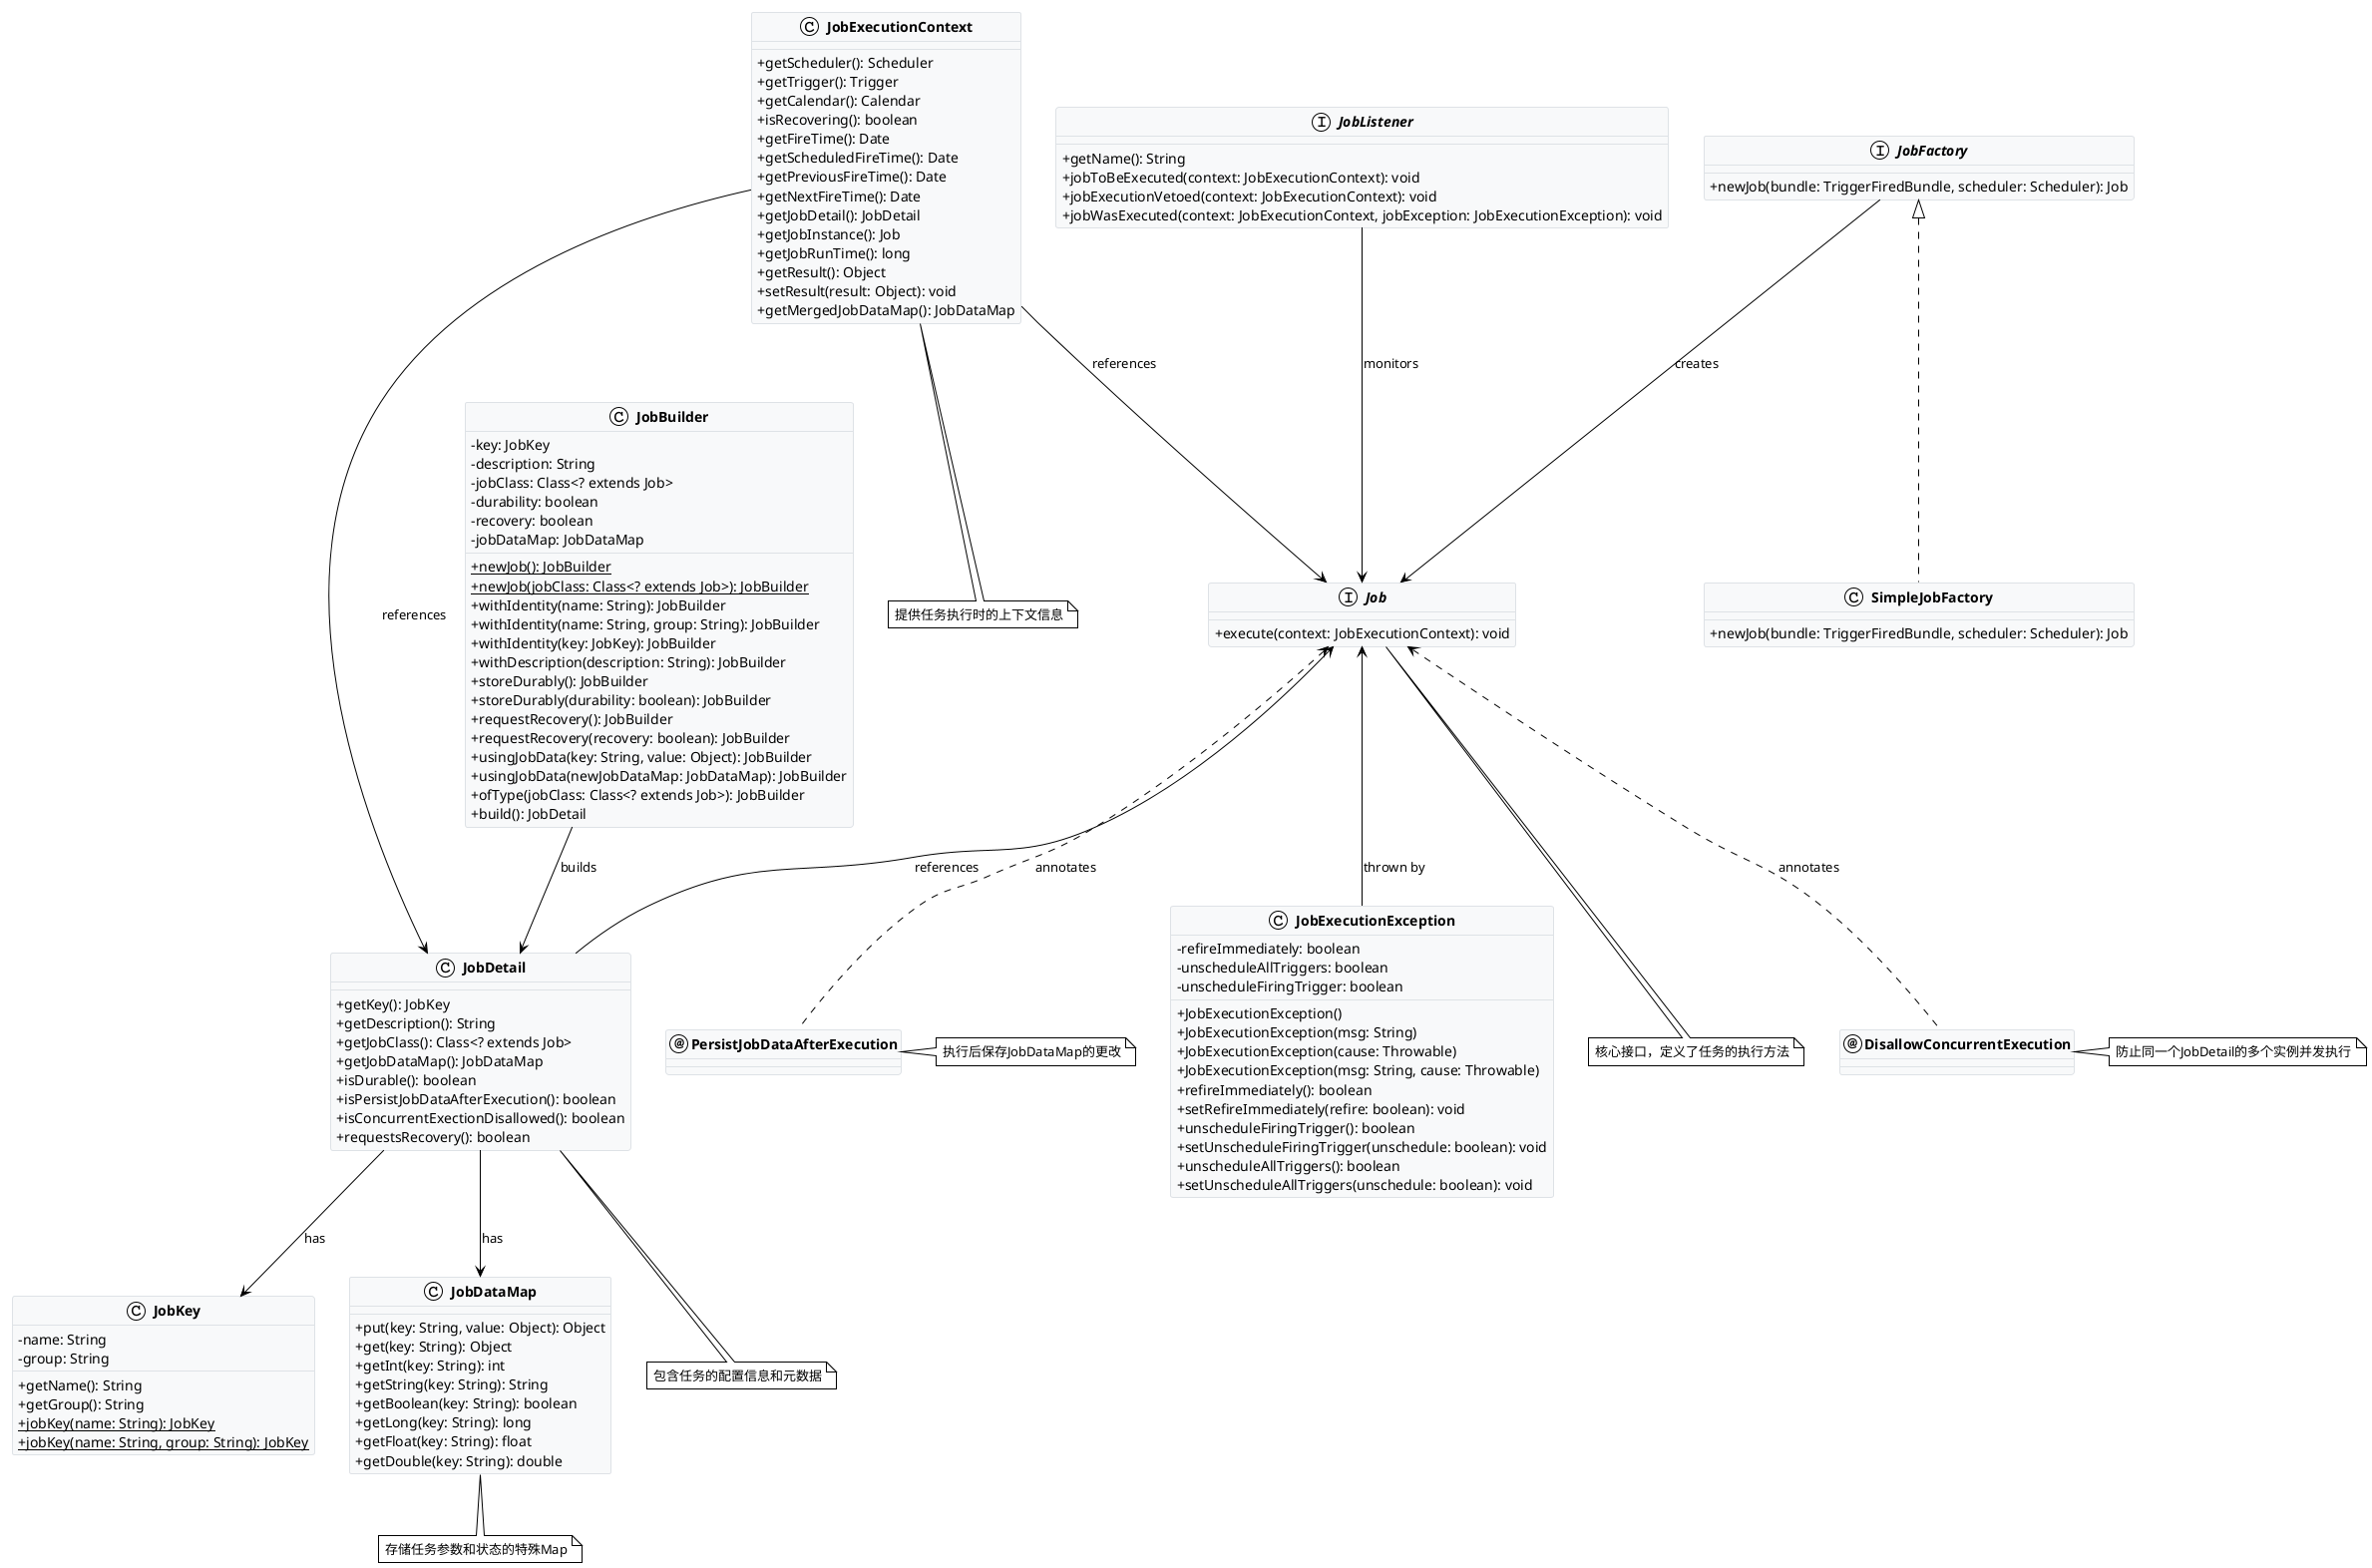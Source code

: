  @startuml
!theme plain
skinparam classAttributeIconSize 0
skinparam classFontStyle bold
skinparam classBackgroundColor #F8F9FA
skinparam classBorderColor #DEE2E6

interface Job {
  +execute(context: JobExecutionContext): void
}

class JobDetail {
  +getKey(): JobKey
  +getDescription(): String
  +getJobClass(): Class<? extends Job>
  +getJobDataMap(): JobDataMap
  +isDurable(): boolean
  +isPersistJobDataAfterExecution(): boolean
  +isConcurrentExectionDisallowed(): boolean
  +requestsRecovery(): boolean
}

class JobKey {
  -name: String
  -group: String
  +getName(): String
  +getGroup(): String
  +{static} jobKey(name: String): JobKey
  +{static} jobKey(name: String, group: String): JobKey
}

class JobDataMap {
  +put(key: String, value: Object): Object
  +get(key: String): Object
  +getInt(key: String): int
  +getString(key: String): String
  +getBoolean(key: String): boolean
  +getLong(key: String): long
  +getFloat(key: String): float
  +getDouble(key: String): double
}

class JobBuilder {
  -key: JobKey
  -description: String
  -jobClass: Class<? extends Job>
  -durability: boolean
  -recovery: boolean
  -jobDataMap: JobDataMap
  +{static} newJob(): JobBuilder
  +{static} newJob(jobClass: Class<? extends Job>): JobBuilder
  +withIdentity(name: String): JobBuilder
  +withIdentity(name: String, group: String): JobBuilder
  +withIdentity(key: JobKey): JobBuilder
  +withDescription(description: String): JobBuilder
  +storeDurably(): JobBuilder
  +storeDurably(durability: boolean): JobBuilder
  +requestRecovery(): JobBuilder
  +requestRecovery(recovery: boolean): JobBuilder
  +usingJobData(key: String, value: Object): JobBuilder
  +usingJobData(newJobDataMap: JobDataMap): JobBuilder
  +ofType(jobClass: Class<? extends Job>): JobBuilder
  +build(): JobDetail
}

class JobExecutionContext {
  +getScheduler(): Scheduler
  +getTrigger(): Trigger
  +getCalendar(): Calendar
  +isRecovering(): boolean
  +getFireTime(): Date
  +getScheduledFireTime(): Date
  +getPreviousFireTime(): Date
  +getNextFireTime(): Date
  +getJobDetail(): JobDetail
  +getJobInstance(): Job
  +getJobRunTime(): long
  +getResult(): Object
  +setResult(result: Object): void
  +getMergedJobDataMap(): JobDataMap
}

class JobExecutionException {
  -refireImmediately: boolean
  -unscheduleAllTriggers: boolean
  -unscheduleFiringTrigger: boolean
  +JobExecutionException()
  +JobExecutionException(msg: String)
  +JobExecutionException(cause: Throwable)
  +JobExecutionException(msg: String, cause: Throwable)
  +refireImmediately(): boolean
  +setRefireImmediately(refire: boolean): void
  +unscheduleFiringTrigger(): boolean
  +setUnscheduleFiringTrigger(unschedule: boolean): void
  +unscheduleAllTriggers(): boolean
  +setUnscheduleAllTriggers(unschedule: boolean): void
}

interface JobFactory {
  +newJob(bundle: TriggerFiredBundle, scheduler: Scheduler): Job
}

class SimpleJobFactory {
  +newJob(bundle: TriggerFiredBundle, scheduler: Scheduler): Job
}

interface JobListener {
  +getName(): String
  +jobToBeExecuted(context: JobExecutionContext): void
  +jobExecutionVetoed(context: JobExecutionContext): void
  +jobWasExecuted(context: JobExecutionContext, jobException: JobExecutionException): void
}

annotation DisallowConcurrentExecution
annotation PersistJobDataAfterExecution

Job <-- JobDetail : references
JobDetail --> JobKey : has
JobDetail --> JobDataMap : has
JobBuilder --> JobDetail : builds
JobExecutionContext --> JobDetail : references
JobExecutionContext --> Job : references
Job <-- JobExecutionException : thrown by
JobFactory --> Job : creates
JobFactory <|.. SimpleJobFactory
JobListener --> Job : monitors
Job <.. DisallowConcurrentExecution : annotates
Job <.. PersistJobDataAfterExecution : annotates

note bottom of Job
  核心接口，定义了任务的执行方法
end note

note bottom of JobDetail
  包含任务的配置信息和元数据
end note

note bottom of JobDataMap
  存储任务参数和状态的特殊Map
end note

note bottom of JobExecutionContext
  提供任务执行时的上下文信息
end note

note right of DisallowConcurrentExecution
  防止同一个JobDetail的多个实例并发执行
end note

note right of PersistJobDataAfterExecution
  执行后保存JobDataMap的更改
end note
@enduml